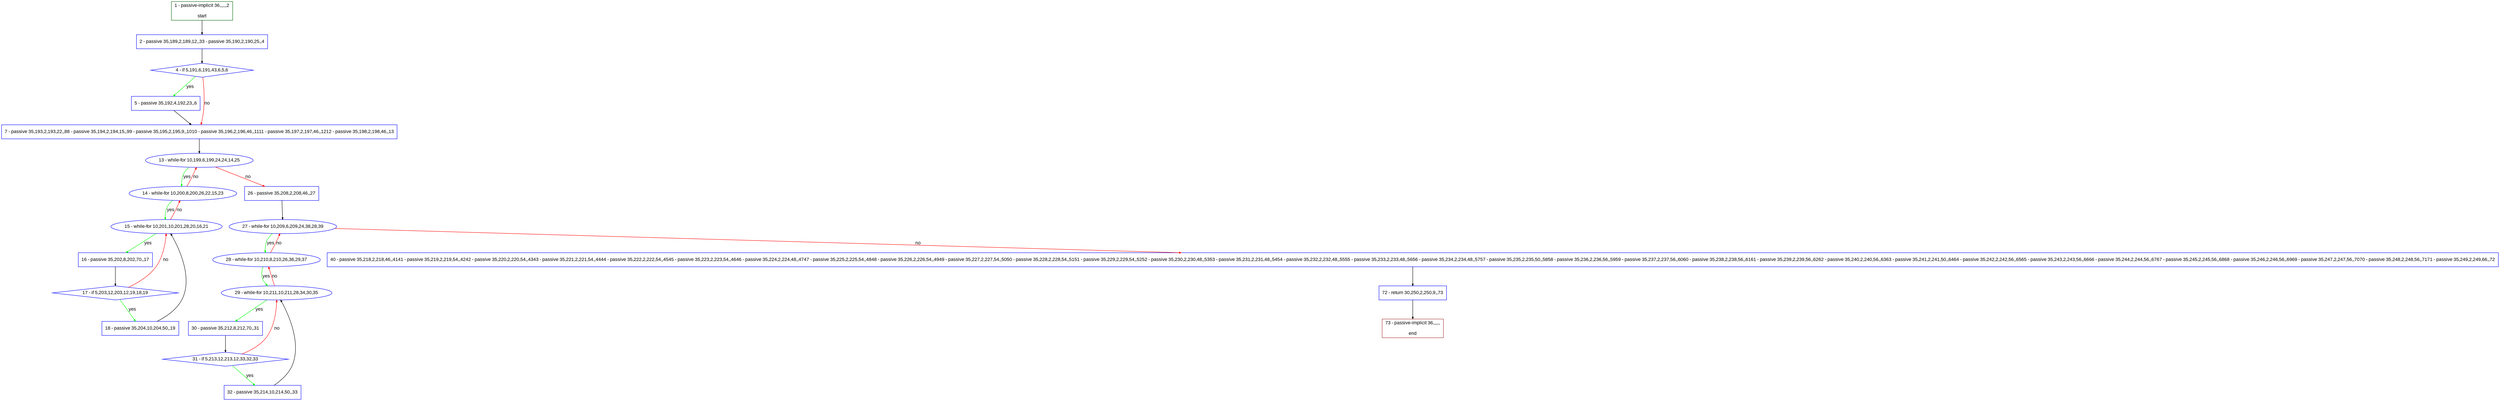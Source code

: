 digraph "" {
  graph [pack="true", label="", fontsize="12", packmode="clust", fontname="Arial", fillcolor="#FFFFCC", bgcolor="white", style="rounded,filled", compound="true"];
  node [node_initialized="no", label="", color="grey", fontsize="12", fillcolor="white", fontname="Arial", style="filled", shape="rectangle", compound="true", fixedsize="false"];
  edge [fontcolor="black", arrowhead="normal", arrowtail="none", arrowsize="0.5", ltail="", label="", color="black", fontsize="12", lhead="", fontname="Arial", dir="forward", compound="true"];
  __N1 [label="2 - passive 35,189,2,189,12,,33 - passive 35,190,2,190,25,,4", color="#0000ff", fillcolor="#ffffff", style="filled", shape="box"];
  __N2 [label="1 - passive-implicit 36,,,,,,2\n\nstart", color="#006400", fillcolor="#ffffff", style="filled", shape="box"];
  __N3 [label="4 - if 5,191,6,191,43,6,5,6", color="#0000ff", fillcolor="#ffffff", style="filled", shape="diamond"];
  __N4 [label="5 - passive 35,192,4,192,23,,6", color="#0000ff", fillcolor="#ffffff", style="filled", shape="box"];
  __N5 [label="7 - passive 35,193,2,193,22,,88 - passive 35,194,2,194,15,,99 - passive 35,195,2,195,9,,1010 - passive 35,196,2,196,46,,1111 - passive 35,197,2,197,46,,1212 - passive 35,198,2,198,46,,13", color="#0000ff", fillcolor="#ffffff", style="filled", shape="box"];
  __N6 [label="13 - while-for 10,199,6,199,24,24,14,25", color="#0000ff", fillcolor="#ffffff", style="filled", shape="oval"];
  __N7 [label="14 - while-for 10,200,8,200,26,22,15,23", color="#0000ff", fillcolor="#ffffff", style="filled", shape="oval"];
  __N8 [label="26 - passive 35,208,2,208,46,,27", color="#0000ff", fillcolor="#ffffff", style="filled", shape="box"];
  __N9 [label="15 - while-for 10,201,10,201,28,20,16,21", color="#0000ff", fillcolor="#ffffff", style="filled", shape="oval"];
  __N10 [label="16 - passive 35,202,8,202,70,,17", color="#0000ff", fillcolor="#ffffff", style="filled", shape="box"];
  __N11 [label="17 - if 5,203,12,203,12,19,18,19", color="#0000ff", fillcolor="#ffffff", style="filled", shape="diamond"];
  __N12 [label="18 - passive 35,204,10,204,50,,19", color="#0000ff", fillcolor="#ffffff", style="filled", shape="box"];
  __N13 [label="27 - while-for 10,209,6,209,24,38,28,39", color="#0000ff", fillcolor="#ffffff", style="filled", shape="oval"];
  __N14 [label="28 - while-for 10,210,8,210,26,36,29,37", color="#0000ff", fillcolor="#ffffff", style="filled", shape="oval"];
  __N15 [label="40 - passive 35,218,2,218,46,,4141 - passive 35,219,2,219,54,,4242 - passive 35,220,2,220,54,,4343 - passive 35,221,2,221,54,,4444 - passive 35,222,2,222,54,,4545 - passive 35,223,2,223,54,,4646 - passive 35,224,2,224,48,,4747 - passive 35,225,2,225,54,,4848 - passive 35,226,2,226,54,,4949 - passive 35,227,2,227,54,,5050 - passive 35,228,2,228,54,,5151 - passive 35,229,2,229,54,,5252 - passive 35,230,2,230,48,,5353 - passive 35,231,2,231,48,,5454 - passive 35,232,2,232,48,,5555 - passive 35,233,2,233,48,,5656 - passive 35,234,2,234,48,,5757 - passive 35,235,2,235,50,,5858 - passive 35,236,2,236,56,,5959 - passive 35,237,2,237,56,,6060 - passive 35,238,2,238,56,,6161 - passive 35,239,2,239,56,,6262 - passive 35,240,2,240,56,,6363 - passive 35,241,2,241,50,,6464 - passive 35,242,2,242,56,,6565 - passive 35,243,2,243,56,,6666 - passive 35,244,2,244,56,,6767 - passive 35,245,2,245,56,,6868 - passive 35,246,2,246,56,,6969 - passive 35,247,2,247,56,,7070 - passive 35,248,2,248,56,,7171 - passive 35,249,2,249,66,,72", color="#0000ff", fillcolor="#ffffff", style="filled", shape="box"];
  __N16 [label="29 - while-for 10,211,10,211,28,34,30,35", color="#0000ff", fillcolor="#ffffff", style="filled", shape="oval"];
  __N17 [label="30 - passive 35,212,8,212,70,,31", color="#0000ff", fillcolor="#ffffff", style="filled", shape="box"];
  __N18 [label="31 - if 5,213,12,213,12,33,32,33", color="#0000ff", fillcolor="#ffffff", style="filled", shape="diamond"];
  __N19 [label="32 - passive 35,214,10,214,50,,33", color="#0000ff", fillcolor="#ffffff", style="filled", shape="box"];
  __N20 [label="72 - return 30,250,2,250,9,,73", color="#0000ff", fillcolor="#ffffff", style="filled", shape="box"];
  __N21 [label="73 - passive-implicit 36,,,,,,\n\nend", color="#a52a2a", fillcolor="#ffffff", style="filled", shape="box"];
  __N2 -> __N1 [arrowhead="normal", arrowtail="none", color="#000000", label="", dir="forward"];
  __N1 -> __N3 [arrowhead="normal", arrowtail="none", color="#000000", label="", dir="forward"];
  __N3 -> __N4 [arrowhead="normal", arrowtail="none", color="#00ff00", label="yes", dir="forward"];
  __N3 -> __N5 [arrowhead="normal", arrowtail="none", color="#ff0000", label="no", dir="forward"];
  __N4 -> __N5 [arrowhead="normal", arrowtail="none", color="#000000", label="", dir="forward"];
  __N5 -> __N6 [arrowhead="normal", arrowtail="none", color="#000000", label="", dir="forward"];
  __N6 -> __N7 [arrowhead="normal", arrowtail="none", color="#00ff00", label="yes", dir="forward"];
  __N7 -> __N6 [arrowhead="normal", arrowtail="none", color="#ff0000", label="no", dir="forward"];
  __N6 -> __N8 [arrowhead="normal", arrowtail="none", color="#ff0000", label="no", dir="forward"];
  __N7 -> __N9 [arrowhead="normal", arrowtail="none", color="#00ff00", label="yes", dir="forward"];
  __N9 -> __N7 [arrowhead="normal", arrowtail="none", color="#ff0000", label="no", dir="forward"];
  __N9 -> __N10 [arrowhead="normal", arrowtail="none", color="#00ff00", label="yes", dir="forward"];
  __N10 -> __N11 [arrowhead="normal", arrowtail="none", color="#000000", label="", dir="forward"];
  __N11 -> __N9 [arrowhead="normal", arrowtail="none", color="#ff0000", label="no", dir="forward"];
  __N11 -> __N12 [arrowhead="normal", arrowtail="none", color="#00ff00", label="yes", dir="forward"];
  __N12 -> __N9 [arrowhead="normal", arrowtail="none", color="#000000", label="", dir="forward"];
  __N8 -> __N13 [arrowhead="normal", arrowtail="none", color="#000000", label="", dir="forward"];
  __N13 -> __N14 [arrowhead="normal", arrowtail="none", color="#00ff00", label="yes", dir="forward"];
  __N14 -> __N13 [arrowhead="normal", arrowtail="none", color="#ff0000", label="no", dir="forward"];
  __N13 -> __N15 [arrowhead="normal", arrowtail="none", color="#ff0000", label="no", dir="forward"];
  __N14 -> __N16 [arrowhead="normal", arrowtail="none", color="#00ff00", label="yes", dir="forward"];
  __N16 -> __N14 [arrowhead="normal", arrowtail="none", color="#ff0000", label="no", dir="forward"];
  __N16 -> __N17 [arrowhead="normal", arrowtail="none", color="#00ff00", label="yes", dir="forward"];
  __N17 -> __N18 [arrowhead="normal", arrowtail="none", color="#000000", label="", dir="forward"];
  __N18 -> __N16 [arrowhead="normal", arrowtail="none", color="#ff0000", label="no", dir="forward"];
  __N18 -> __N19 [arrowhead="normal", arrowtail="none", color="#00ff00", label="yes", dir="forward"];
  __N19 -> __N16 [arrowhead="normal", arrowtail="none", color="#000000", label="", dir="forward"];
  __N15 -> __N20 [arrowhead="normal", arrowtail="none", color="#000000", label="", dir="forward"];
  __N20 -> __N21 [arrowhead="normal", arrowtail="none", color="#000000", label="", dir="forward"];
}
